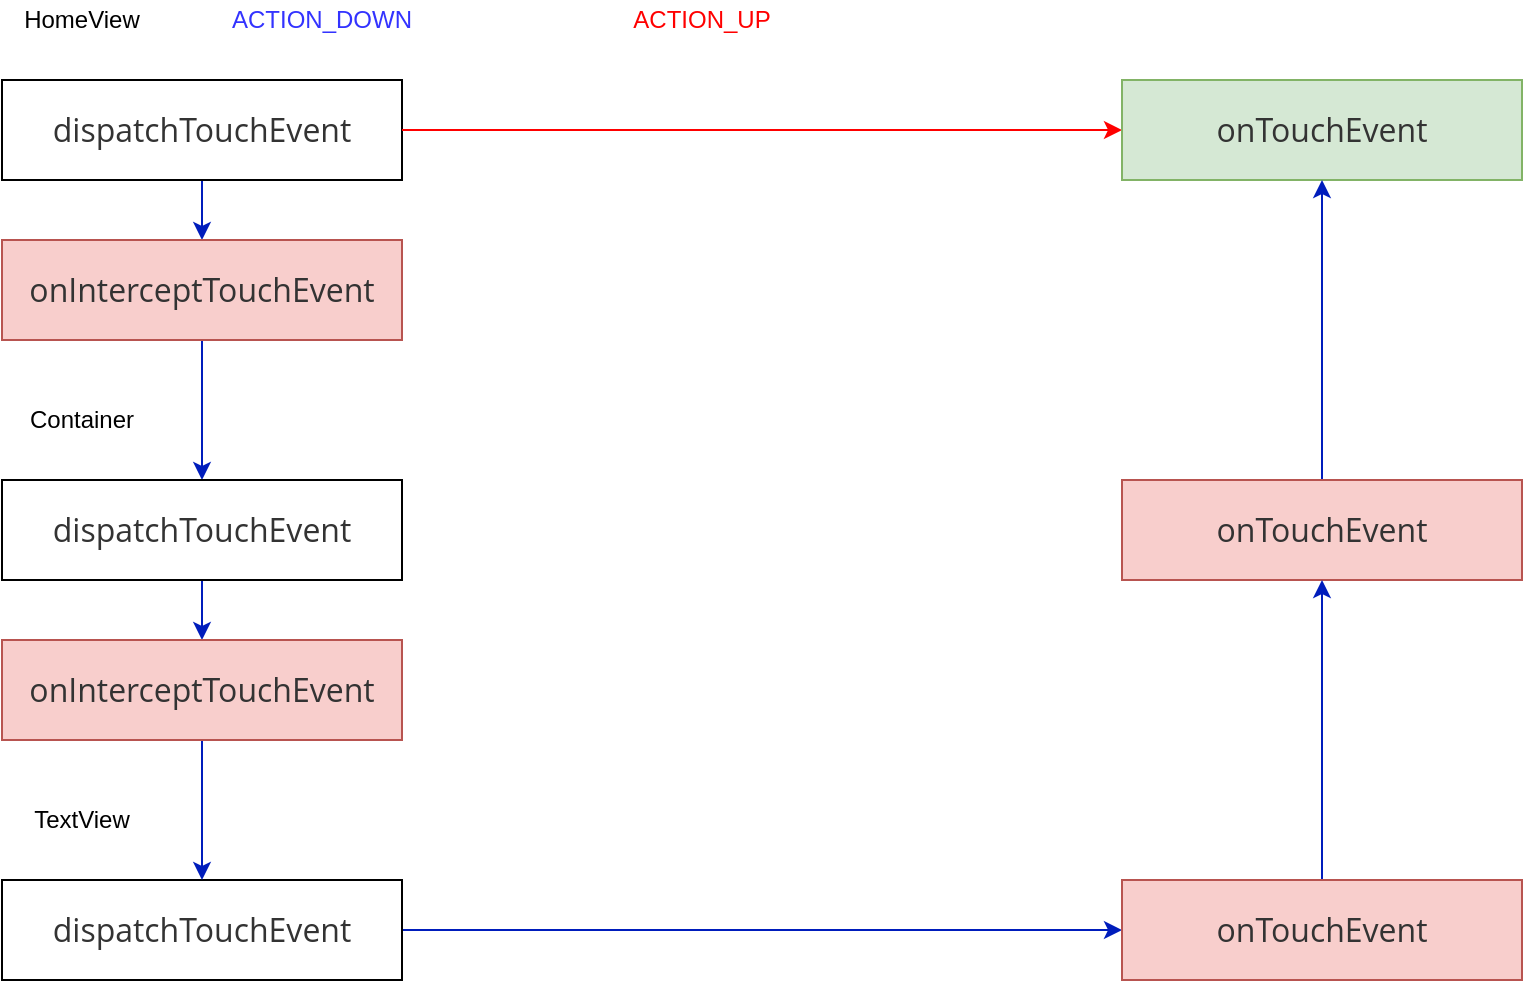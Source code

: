 <mxfile version="12.4.3" type="device" pages="1"><diagram id="5-s8MyQeTfjaJY_0r716" name="Page-1"><mxGraphModel dx="1335" dy="753" grid="1" gridSize="10" guides="1" tooltips="1" connect="1" arrows="1" fold="1" page="1" pageScale="1" pageWidth="827" pageHeight="1169" math="0" shadow="0"><root><mxCell id="0"/><mxCell id="1" parent="0"/><mxCell id="8nLHS1UgZN2dIkzJwdAz-34" value="" style="edgeStyle=orthogonalEdgeStyle;rounded=0;orthogonalLoop=1;jettySize=auto;html=1;strokeColor=#001DBC;fontColor=#3333FF;fillColor=#0050ef;" parent="1" source="8nLHS1UgZN2dIkzJwdAz-1" target="8nLHS1UgZN2dIkzJwdAz-3" edge="1"><mxGeometry relative="1" as="geometry"/></mxCell><mxCell id="8nLHS1UgZN2dIkzJwdAz-1" value="&lt;span style=&quot;color: rgb(51 , 51 , 51) ; font-family: &amp;#34;open sans&amp;#34; , &amp;#34;clear sans&amp;#34; , &amp;#34;helvetica neue&amp;#34; , &amp;#34;helvetica&amp;#34; , &amp;#34;arial&amp;#34; , sans-serif ; font-size: 16px ; text-align: left ; white-space: pre-wrap ; background-color: rgb(255 , 255 , 255)&quot;&gt;dispatchTouchEvent&lt;br&gt;&lt;/span&gt;" style="rounded=0;whiteSpace=wrap;html=1;" parent="1" vertex="1"><mxGeometry x="40" y="80" width="200" height="50" as="geometry"/></mxCell><mxCell id="8nLHS1UgZN2dIkzJwdAz-27" style="edgeStyle=orthogonalEdgeStyle;rounded=0;orthogonalLoop=1;jettySize=auto;html=1;entryX=0;entryY=0.5;entryDx=0;entryDy=0;exitX=1;exitY=0.5;exitDx=0;exitDy=0;fillColor=#f8cecc;strokeColor=#FF0000;" parent="1" source="8nLHS1UgZN2dIkzJwdAz-1" target="8nLHS1UgZN2dIkzJwdAz-4" edge="1"><mxGeometry relative="1" as="geometry"/></mxCell><mxCell id="8nLHS1UgZN2dIkzJwdAz-36" style="edgeStyle=orthogonalEdgeStyle;rounded=0;orthogonalLoop=1;jettySize=auto;html=1;entryX=0.5;entryY=0;entryDx=0;entryDy=0;strokeColor=#001DBC;fontColor=#3333FF;fillColor=#0050ef;" parent="1" source="8nLHS1UgZN2dIkzJwdAz-3" target="8nLHS1UgZN2dIkzJwdAz-5" edge="1"><mxGeometry relative="1" as="geometry"/></mxCell><mxCell id="8nLHS1UgZN2dIkzJwdAz-3" value="&lt;span style=&quot;color: rgb(51, 51, 51); font-family: &amp;quot;open sans&amp;quot;, &amp;quot;clear sans&amp;quot;, &amp;quot;helvetica neue&amp;quot;, helvetica, arial, sans-serif; font-size: 16px; text-align: left; white-space: pre-wrap;&quot;&gt;onInterceptTouchEvent&lt;br&gt;&lt;/span&gt;" style="rounded=0;whiteSpace=wrap;html=1;fillColor=#f8cecc;strokeColor=#b85450;labelBackgroundColor=none;" parent="1" vertex="1"><mxGeometry x="40" y="160" width="200" height="50" as="geometry"/></mxCell><mxCell id="8nLHS1UgZN2dIkzJwdAz-4" value="&lt;span style=&quot;color: rgb(51, 51, 51); font-family: &amp;quot;open sans&amp;quot;, &amp;quot;clear sans&amp;quot;, &amp;quot;helvetica neue&amp;quot;, helvetica, arial, sans-serif; font-size: 16px; text-align: left; white-space: pre-wrap;&quot;&gt;onTouchEvent&lt;br&gt;&lt;/span&gt;" style="rounded=0;whiteSpace=wrap;html=1;fillColor=#d5e8d4;strokeColor=#82b366;labelBackgroundColor=none;labelBorderColor=none;" parent="1" vertex="1"><mxGeometry x="600" y="80" width="200" height="50" as="geometry"/></mxCell><mxCell id="8nLHS1UgZN2dIkzJwdAz-38" value="" style="edgeStyle=orthogonalEdgeStyle;rounded=0;orthogonalLoop=1;jettySize=auto;html=1;strokeColor=#001DBC;fontColor=#3333FF;fillColor=#0050ef;" parent="1" source="8nLHS1UgZN2dIkzJwdAz-5" target="8nLHS1UgZN2dIkzJwdAz-37" edge="1"><mxGeometry relative="1" as="geometry"/></mxCell><mxCell id="8nLHS1UgZN2dIkzJwdAz-5" value="&lt;span style=&quot;color: rgb(51 , 51 , 51) ; font-family: &amp;#34;open sans&amp;#34; , &amp;#34;clear sans&amp;#34; , &amp;#34;helvetica neue&amp;#34; , &amp;#34;helvetica&amp;#34; , &amp;#34;arial&amp;#34; , sans-serif ; font-size: 16px ; text-align: left ; white-space: pre-wrap ; background-color: rgb(255 , 255 , 255)&quot;&gt;dispatchTouchEvent&lt;br&gt;&lt;/span&gt;" style="rounded=0;whiteSpace=wrap;html=1;" parent="1" vertex="1"><mxGeometry x="40" y="280" width="200" height="50" as="geometry"/></mxCell><mxCell id="8nLHS1UgZN2dIkzJwdAz-25" value="" style="edgeStyle=orthogonalEdgeStyle;rounded=0;orthogonalLoop=1;jettySize=auto;html=1;fillColor=#0050ef;strokeColor=#001DBC;" parent="1" source="8nLHS1UgZN2dIkzJwdAz-7" target="8nLHS1UgZN2dIkzJwdAz-4" edge="1"><mxGeometry relative="1" as="geometry"/></mxCell><mxCell id="8nLHS1UgZN2dIkzJwdAz-7" value="&lt;span style=&quot;color: rgb(51, 51, 51); font-family: &amp;quot;open sans&amp;quot;, &amp;quot;clear sans&amp;quot;, &amp;quot;helvetica neue&amp;quot;, helvetica, arial, sans-serif; font-size: 16px; text-align: left; white-space: pre-wrap;&quot;&gt;onTouchEvent&lt;br&gt;&lt;/span&gt;" style="rounded=0;whiteSpace=wrap;html=1;fillColor=#f8cecc;strokeColor=#b85450;labelBackgroundColor=none;" parent="1" vertex="1"><mxGeometry x="600" y="280" width="200" height="50" as="geometry"/></mxCell><mxCell id="8nLHS1UgZN2dIkzJwdAz-18" style="edgeStyle=orthogonalEdgeStyle;rounded=0;orthogonalLoop=1;jettySize=auto;html=1;entryX=0;entryY=0.5;entryDx=0;entryDy=0;fillColor=#0050ef;strokeColor=#001DBC;" parent="1" source="8nLHS1UgZN2dIkzJwdAz-8" target="8nLHS1UgZN2dIkzJwdAz-10" edge="1"><mxGeometry relative="1" as="geometry"/></mxCell><mxCell id="8nLHS1UgZN2dIkzJwdAz-8" value="&lt;span style=&quot;color: rgb(51 , 51 , 51) ; font-family: &amp;#34;open sans&amp;#34; , &amp;#34;clear sans&amp;#34; , &amp;#34;helvetica neue&amp;#34; , &amp;#34;helvetica&amp;#34; , &amp;#34;arial&amp;#34; , sans-serif ; font-size: 16px ; text-align: left ; white-space: pre-wrap ; background-color: rgb(255 , 255 , 255)&quot;&gt;dispatchTouchEvent&lt;br&gt;&lt;/span&gt;" style="rounded=0;whiteSpace=wrap;html=1;" parent="1" vertex="1"><mxGeometry x="40" y="480" width="200" height="50" as="geometry"/></mxCell><mxCell id="8nLHS1UgZN2dIkzJwdAz-19" style="edgeStyle=orthogonalEdgeStyle;rounded=0;orthogonalLoop=1;jettySize=auto;html=1;exitX=0.5;exitY=0;exitDx=0;exitDy=0;entryX=0.5;entryY=1;entryDx=0;entryDy=0;fillColor=#0050ef;strokeColor=#001DBC;" parent="1" source="8nLHS1UgZN2dIkzJwdAz-10" target="8nLHS1UgZN2dIkzJwdAz-7" edge="1"><mxGeometry relative="1" as="geometry"/></mxCell><mxCell id="8nLHS1UgZN2dIkzJwdAz-10" value="&lt;span style=&quot;color: rgb(51, 51, 51); font-family: &amp;quot;open sans&amp;quot;, &amp;quot;clear sans&amp;quot;, &amp;quot;helvetica neue&amp;quot;, helvetica, arial, sans-serif; font-size: 16px; text-align: left; white-space: pre-wrap;&quot;&gt;onTouchEvent&lt;br&gt;&lt;/span&gt;" style="rounded=0;whiteSpace=wrap;html=1;fillColor=#f8cecc;strokeColor=#b85450;labelBackgroundColor=none;" parent="1" vertex="1"><mxGeometry x="600" y="480" width="200" height="50" as="geometry"/></mxCell><mxCell id="8nLHS1UgZN2dIkzJwdAz-28" value="HomeView" style="text;html=1;strokeColor=none;fillColor=none;align=center;verticalAlign=middle;whiteSpace=wrap;rounded=0;" parent="1" vertex="1"><mxGeometry x="40" y="40" width="80" height="20" as="geometry"/></mxCell><mxCell id="8nLHS1UgZN2dIkzJwdAz-29" value="Container" style="text;html=1;strokeColor=none;fillColor=none;align=center;verticalAlign=middle;whiteSpace=wrap;rounded=0;" parent="1" vertex="1"><mxGeometry x="40" y="240" width="80" height="20" as="geometry"/></mxCell><mxCell id="8nLHS1UgZN2dIkzJwdAz-30" value="TextView" style="text;html=1;strokeColor=none;fillColor=none;align=center;verticalAlign=middle;whiteSpace=wrap;rounded=0;" parent="1" vertex="1"><mxGeometry x="40" y="440" width="80" height="20" as="geometry"/></mxCell><mxCell id="8nLHS1UgZN2dIkzJwdAz-31" value="ACTION_DOWN" style="text;html=1;strokeColor=none;fillColor=none;align=center;verticalAlign=middle;whiteSpace=wrap;rounded=0;fontColor=#3333FF;" parent="1" vertex="1"><mxGeometry x="160" y="40" width="80" height="20" as="geometry"/></mxCell><mxCell id="8nLHS1UgZN2dIkzJwdAz-32" value="ACTION_UP" style="text;html=1;strokeColor=none;fillColor=none;align=center;verticalAlign=middle;whiteSpace=wrap;rounded=0;fontColor=#FF0000;" parent="1" vertex="1"><mxGeometry x="350" y="40" width="80" height="20" as="geometry"/></mxCell><mxCell id="8nLHS1UgZN2dIkzJwdAz-39" value="" style="edgeStyle=orthogonalEdgeStyle;rounded=0;orthogonalLoop=1;jettySize=auto;html=1;strokeColor=#001DBC;fontColor=#3333FF;fillColor=#0050ef;" parent="1" source="8nLHS1UgZN2dIkzJwdAz-37" target="8nLHS1UgZN2dIkzJwdAz-8" edge="1"><mxGeometry relative="1" as="geometry"/></mxCell><mxCell id="8nLHS1UgZN2dIkzJwdAz-37" value="&lt;span style=&quot;color: rgb(51, 51, 51); font-family: &amp;quot;open sans&amp;quot;, &amp;quot;clear sans&amp;quot;, &amp;quot;helvetica neue&amp;quot;, helvetica, arial, sans-serif; font-size: 16px; text-align: left; white-space: pre-wrap;&quot;&gt;onInterceptTouchEvent&lt;br&gt;&lt;/span&gt;" style="rounded=0;whiteSpace=wrap;html=1;fillColor=#f8cecc;strokeColor=#b85450;labelBackgroundColor=none;" parent="1" vertex="1"><mxGeometry x="40" y="360" width="200" height="50" as="geometry"/></mxCell></root></mxGraphModel></diagram></mxfile>